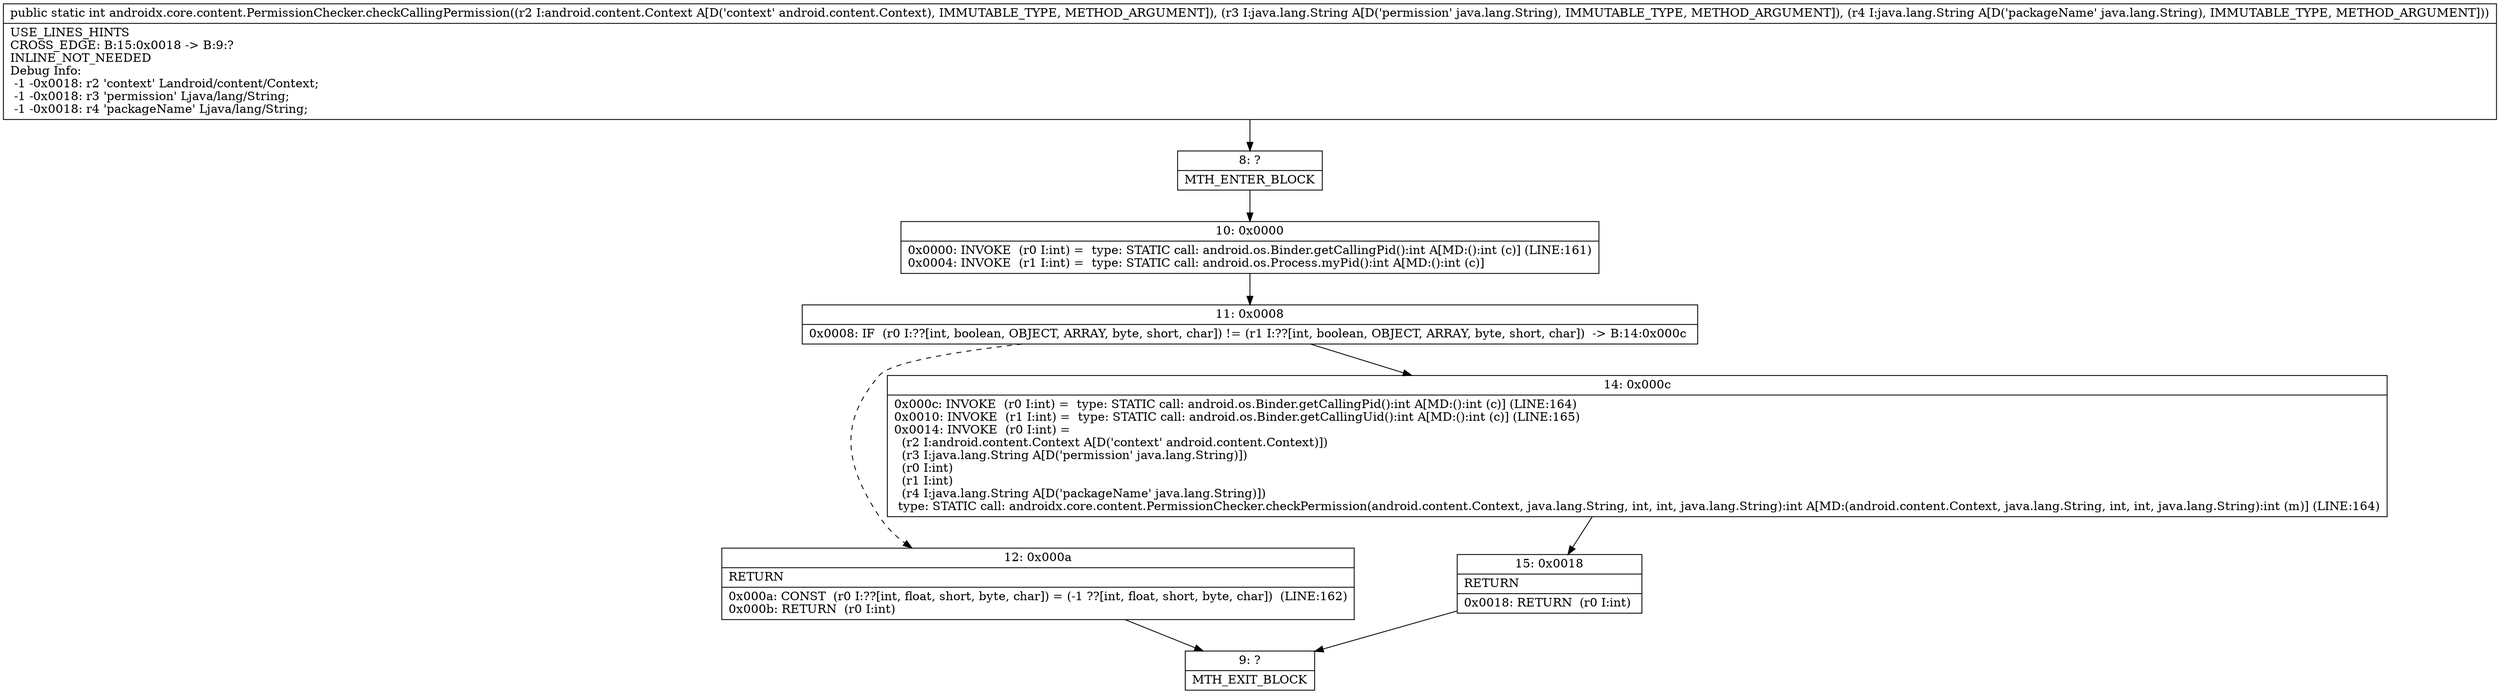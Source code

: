 digraph "CFG forandroidx.core.content.PermissionChecker.checkCallingPermission(Landroid\/content\/Context;Ljava\/lang\/String;Ljava\/lang\/String;)I" {
Node_8 [shape=record,label="{8\:\ ?|MTH_ENTER_BLOCK\l}"];
Node_10 [shape=record,label="{10\:\ 0x0000|0x0000: INVOKE  (r0 I:int) =  type: STATIC call: android.os.Binder.getCallingPid():int A[MD:():int (c)] (LINE:161)\l0x0004: INVOKE  (r1 I:int) =  type: STATIC call: android.os.Process.myPid():int A[MD:():int (c)]\l}"];
Node_11 [shape=record,label="{11\:\ 0x0008|0x0008: IF  (r0 I:??[int, boolean, OBJECT, ARRAY, byte, short, char]) != (r1 I:??[int, boolean, OBJECT, ARRAY, byte, short, char])  \-\> B:14:0x000c \l}"];
Node_12 [shape=record,label="{12\:\ 0x000a|RETURN\l|0x000a: CONST  (r0 I:??[int, float, short, byte, char]) = (\-1 ??[int, float, short, byte, char])  (LINE:162)\l0x000b: RETURN  (r0 I:int) \l}"];
Node_9 [shape=record,label="{9\:\ ?|MTH_EXIT_BLOCK\l}"];
Node_14 [shape=record,label="{14\:\ 0x000c|0x000c: INVOKE  (r0 I:int) =  type: STATIC call: android.os.Binder.getCallingPid():int A[MD:():int (c)] (LINE:164)\l0x0010: INVOKE  (r1 I:int) =  type: STATIC call: android.os.Binder.getCallingUid():int A[MD:():int (c)] (LINE:165)\l0x0014: INVOKE  (r0 I:int) = \l  (r2 I:android.content.Context A[D('context' android.content.Context)])\l  (r3 I:java.lang.String A[D('permission' java.lang.String)])\l  (r0 I:int)\l  (r1 I:int)\l  (r4 I:java.lang.String A[D('packageName' java.lang.String)])\l type: STATIC call: androidx.core.content.PermissionChecker.checkPermission(android.content.Context, java.lang.String, int, int, java.lang.String):int A[MD:(android.content.Context, java.lang.String, int, int, java.lang.String):int (m)] (LINE:164)\l}"];
Node_15 [shape=record,label="{15\:\ 0x0018|RETURN\l|0x0018: RETURN  (r0 I:int) \l}"];
MethodNode[shape=record,label="{public static int androidx.core.content.PermissionChecker.checkCallingPermission((r2 I:android.content.Context A[D('context' android.content.Context), IMMUTABLE_TYPE, METHOD_ARGUMENT]), (r3 I:java.lang.String A[D('permission' java.lang.String), IMMUTABLE_TYPE, METHOD_ARGUMENT]), (r4 I:java.lang.String A[D('packageName' java.lang.String), IMMUTABLE_TYPE, METHOD_ARGUMENT]))  | USE_LINES_HINTS\lCROSS_EDGE: B:15:0x0018 \-\> B:9:?\lINLINE_NOT_NEEDED\lDebug Info:\l  \-1 \-0x0018: r2 'context' Landroid\/content\/Context;\l  \-1 \-0x0018: r3 'permission' Ljava\/lang\/String;\l  \-1 \-0x0018: r4 'packageName' Ljava\/lang\/String;\l}"];
MethodNode -> Node_8;Node_8 -> Node_10;
Node_10 -> Node_11;
Node_11 -> Node_12[style=dashed];
Node_11 -> Node_14;
Node_12 -> Node_9;
Node_14 -> Node_15;
Node_15 -> Node_9;
}

